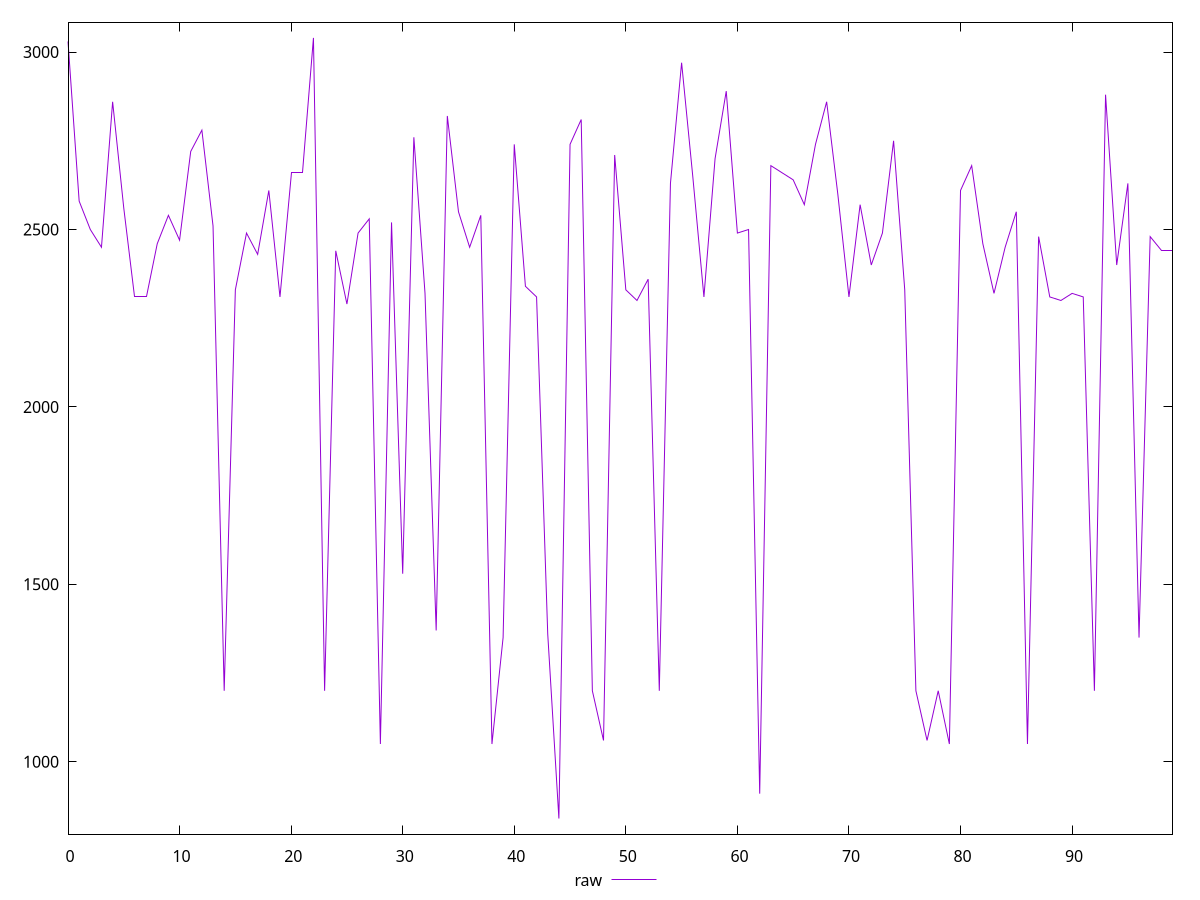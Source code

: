 reset

$raw <<EOF
0 3030
1 2580
2 2500
3 2450
4 2860
5 2560
6 2310
7 2310
8 2460
9 2540
10 2470
11 2720
12 2780
13 2510
14 1200
15 2330
16 2490
17 2430
18 2610
19 2310
20 2660
21 2660
22 3040
23 1200
24 2440
25 2290
26 2490
27 2530
28 1050
29 2520
30 1530
31 2760
32 2320
33 1370
34 2820
35 2550
36 2450
37 2540
38 1050
39 1350
40 2740
41 2340
42 2310
43 1360
44 840
45 2740
46 2810
47 1200
48 1060
49 2710
50 2330
51 2300
52 2360
53 1200
54 2630
55 2970
56 2650
57 2310
58 2700
59 2890
60 2490
61 2500
62 910
63 2680
64 2660
65 2640
66 2570
67 2740
68 2860
69 2600
70 2310
71 2570
72 2400
73 2490
74 2750
75 2330
76 1200
77 1060
78 1200
79 1050
80 2610
81 2680
82 2460
83 2320
84 2450
85 2550
86 1050
87 2480
88 2310
89 2300
90 2320
91 2310
92 1200
93 2880
94 2400
95 2630
96 1350
97 2480
98 2440
99 2440
EOF

set key outside below
set xrange [0:99]
set yrange [796:3084]
set trange [796:3084]
set terminal svg size 640, 500 enhanced background rgb 'white'
set output "report_00014_2021-02-09T15:56:05.503Z/uses-text-compression/samples/pages+cached+noadtech/raw/values.svg"

plot $raw title "raw" with line

reset
